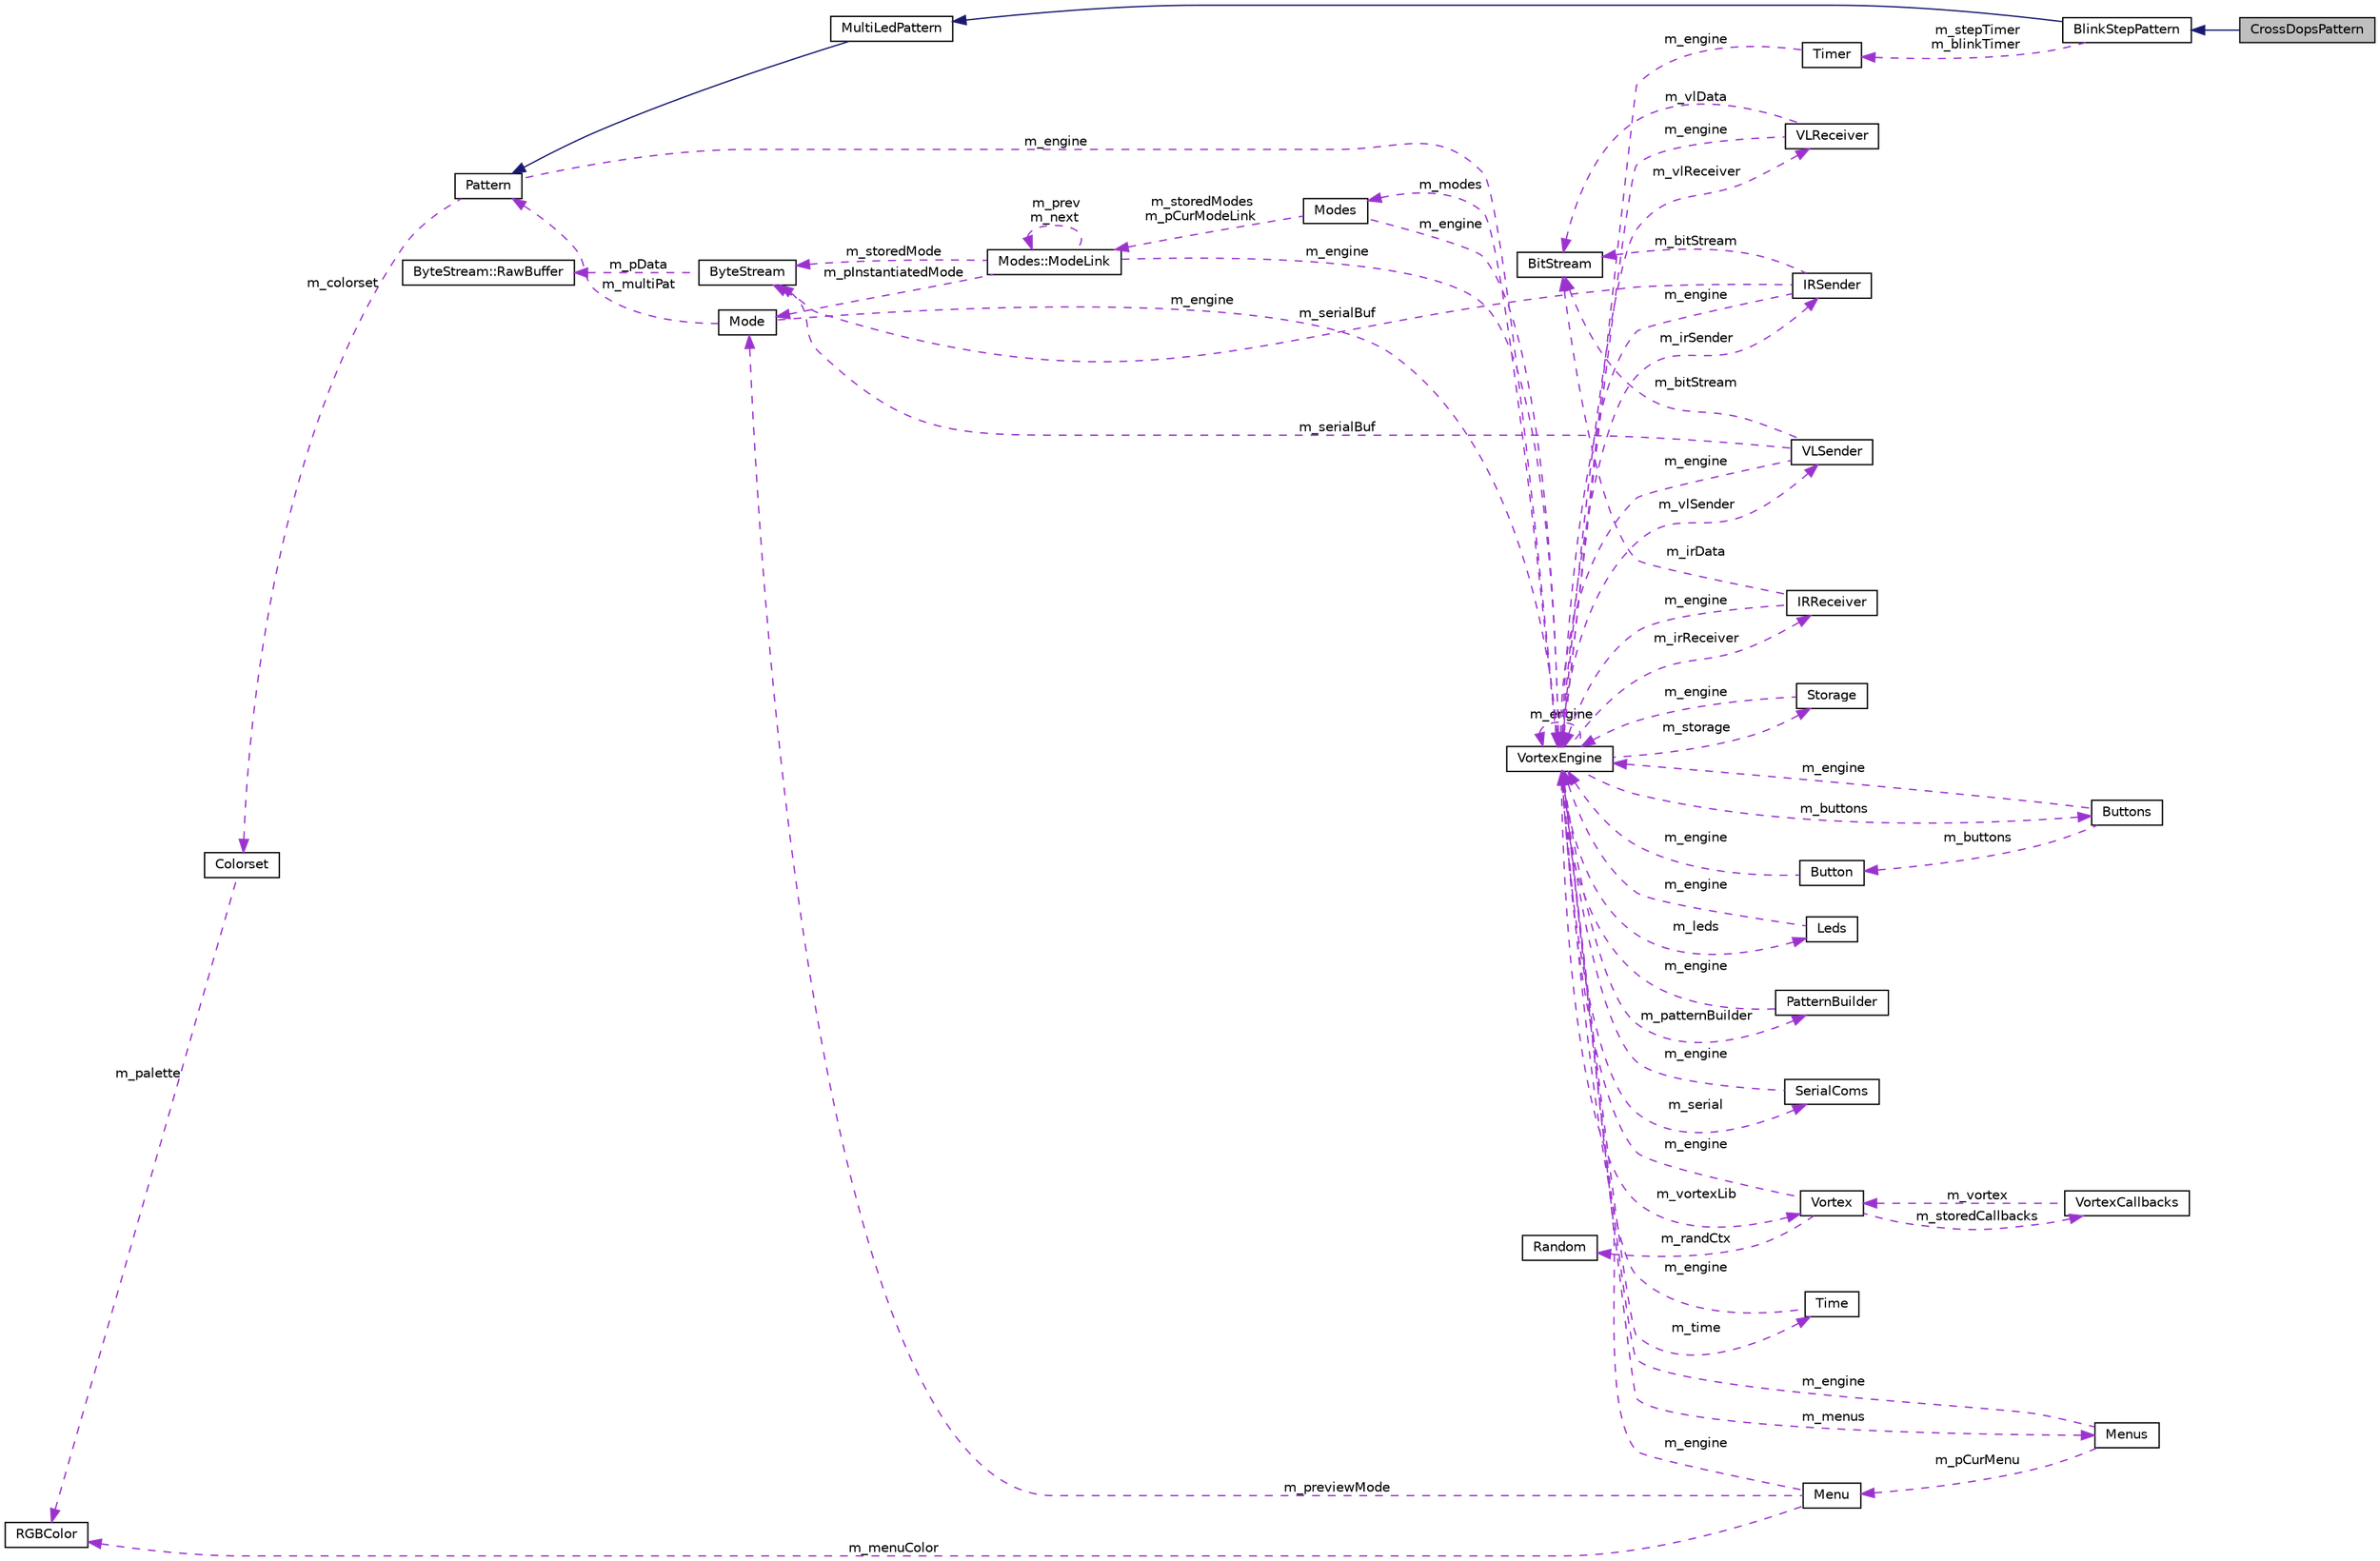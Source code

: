 digraph "CrossDopsPattern"
{
 // INTERACTIVE_SVG=YES
 // LATEX_PDF_SIZE
  bgcolor="transparent";
  edge [fontname="Helvetica",fontsize="10",labelfontname="Helvetica",labelfontsize="10"];
  node [fontname="Helvetica",fontsize="10",shape=record];
  rankdir="LR";
  Node1 [label="CrossDopsPattern",height=0.2,width=0.4,color="black", fillcolor="grey75", style="filled", fontcolor="black",tooltip=" "];
  Node2 -> Node1 [dir="back",color="midnightblue",fontsize="10",style="solid",fontname="Helvetica"];
  Node2 [label="BlinkStepPattern",height=0.2,width=0.4,color="black",URL="$classBlinkStepPattern.html",tooltip=" "];
  Node3 -> Node2 [dir="back",color="midnightblue",fontsize="10",style="solid",fontname="Helvetica"];
  Node3 [label="MultiLedPattern",height=0.2,width=0.4,color="black",URL="$classMultiLedPattern.html",tooltip=" "];
  Node4 -> Node3 [dir="back",color="midnightblue",fontsize="10",style="solid",fontname="Helvetica"];
  Node4 [label="Pattern",height=0.2,width=0.4,color="black",URL="$classPattern.html",tooltip=" "];
  Node5 -> Node4 [dir="back",color="darkorchid3",fontsize="10",style="dashed",label=" m_engine" ,fontname="Helvetica"];
  Node5 [label="VortexEngine",height=0.2,width=0.4,color="black",URL="$classVortexEngine.html",tooltip=" "];
  Node6 -> Node5 [dir="back",color="darkorchid3",fontsize="10",style="dashed",label=" m_vlReceiver" ,fontname="Helvetica"];
  Node6 [label="VLReceiver",height=0.2,width=0.4,color="black",URL="$classVLReceiver.html",tooltip=" "];
  Node5 -> Node6 [dir="back",color="darkorchid3",fontsize="10",style="dashed",label=" m_engine" ,fontname="Helvetica"];
  Node7 -> Node6 [dir="back",color="darkorchid3",fontsize="10",style="dashed",label=" m_vlData" ,fontname="Helvetica"];
  Node7 [label="BitStream",height=0.2,width=0.4,color="black",URL="$classBitStream.html",tooltip=" "];
  Node8 -> Node5 [dir="back",color="darkorchid3",fontsize="10",style="dashed",label=" m_storage" ,fontname="Helvetica"];
  Node8 [label="Storage",height=0.2,width=0.4,color="black",URL="$classStorage.html",tooltip=" "];
  Node5 -> Node8 [dir="back",color="darkorchid3",fontsize="10",style="dashed",label=" m_engine" ,fontname="Helvetica"];
  Node9 -> Node5 [dir="back",color="darkorchid3",fontsize="10",style="dashed",label=" m_irSender" ,fontname="Helvetica"];
  Node9 [label="IRSender",height=0.2,width=0.4,color="black",URL="$classIRSender.html",tooltip=" "];
  Node5 -> Node9 [dir="back",color="darkorchid3",fontsize="10",style="dashed",label=" m_engine" ,fontname="Helvetica"];
  Node7 -> Node9 [dir="back",color="darkorchid3",fontsize="10",style="dashed",label=" m_bitStream" ,fontname="Helvetica"];
  Node10 -> Node9 [dir="back",color="darkorchid3",fontsize="10",style="dashed",label=" m_serialBuf" ,fontname="Helvetica"];
  Node10 [label="ByteStream",height=0.2,width=0.4,color="black",URL="$classByteStream.html",tooltip=" "];
  Node11 -> Node10 [dir="back",color="darkorchid3",fontsize="10",style="dashed",label=" m_pData" ,fontname="Helvetica"];
  Node11 [label="ByteStream::RawBuffer",height=0.2,width=0.4,color="black",URL="$structByteStream_1_1RawBuffer.html",tooltip=" "];
  Node5 -> Node5 [dir="back",color="darkorchid3",fontsize="10",style="dashed",label=" m_engine" ,fontname="Helvetica"];
  Node12 -> Node5 [dir="back",color="darkorchid3",fontsize="10",style="dashed",label=" m_buttons" ,fontname="Helvetica"];
  Node12 [label="Buttons",height=0.2,width=0.4,color="black",URL="$classButtons.html",tooltip=" "];
  Node5 -> Node12 [dir="back",color="darkorchid3",fontsize="10",style="dashed",label=" m_engine" ,fontname="Helvetica"];
  Node13 -> Node12 [dir="back",color="darkorchid3",fontsize="10",style="dashed",label=" m_buttons" ,fontname="Helvetica"];
  Node13 [label="Button",height=0.2,width=0.4,color="black",URL="$classButton.html",tooltip=" "];
  Node5 -> Node13 [dir="back",color="darkorchid3",fontsize="10",style="dashed",label=" m_engine" ,fontname="Helvetica"];
  Node14 -> Node5 [dir="back",color="darkorchid3",fontsize="10",style="dashed",label=" m_leds" ,fontname="Helvetica"];
  Node14 [label="Leds",height=0.2,width=0.4,color="black",URL="$classLeds.html",tooltip=" "];
  Node5 -> Node14 [dir="back",color="darkorchid3",fontsize="10",style="dashed",label=" m_engine" ,fontname="Helvetica"];
  Node15 -> Node5 [dir="back",color="darkorchid3",fontsize="10",style="dashed",label=" m_patternBuilder" ,fontname="Helvetica"];
  Node15 [label="PatternBuilder",height=0.2,width=0.4,color="black",URL="$classPatternBuilder.html",tooltip=" "];
  Node5 -> Node15 [dir="back",color="darkorchid3",fontsize="10",style="dashed",label=" m_engine" ,fontname="Helvetica"];
  Node16 -> Node5 [dir="back",color="darkorchid3",fontsize="10",style="dashed",label=" m_vlSender" ,fontname="Helvetica"];
  Node16 [label="VLSender",height=0.2,width=0.4,color="black",URL="$classVLSender.html",tooltip=" "];
  Node5 -> Node16 [dir="back",color="darkorchid3",fontsize="10",style="dashed",label=" m_engine" ,fontname="Helvetica"];
  Node7 -> Node16 [dir="back",color="darkorchid3",fontsize="10",style="dashed",label=" m_bitStream" ,fontname="Helvetica"];
  Node10 -> Node16 [dir="back",color="darkorchid3",fontsize="10",style="dashed",label=" m_serialBuf" ,fontname="Helvetica"];
  Node17 -> Node5 [dir="back",color="darkorchid3",fontsize="10",style="dashed",label=" m_modes" ,fontname="Helvetica"];
  Node17 [label="Modes",height=0.2,width=0.4,color="black",URL="$classModes.html",tooltip=" "];
  Node5 -> Node17 [dir="back",color="darkorchid3",fontsize="10",style="dashed",label=" m_engine" ,fontname="Helvetica"];
  Node18 -> Node17 [dir="back",color="darkorchid3",fontsize="10",style="dashed",label=" m_storedModes\nm_pCurModeLink" ,fontname="Helvetica"];
  Node18 [label="Modes::ModeLink",height=0.2,width=0.4,color="black",URL="$classModes_1_1ModeLink.html",tooltip=" "];
  Node19 -> Node18 [dir="back",color="darkorchid3",fontsize="10",style="dashed",label=" m_pInstantiatedMode" ,fontname="Helvetica"];
  Node19 [label="Mode",height=0.2,width=0.4,color="black",URL="$classMode.html",tooltip=" "];
  Node5 -> Node19 [dir="back",color="darkorchid3",fontsize="10",style="dashed",label=" m_engine" ,fontname="Helvetica"];
  Node4 -> Node19 [dir="back",color="darkorchid3",fontsize="10",style="dashed",label=" m_multiPat" ,fontname="Helvetica"];
  Node5 -> Node18 [dir="back",color="darkorchid3",fontsize="10",style="dashed",label=" m_engine" ,fontname="Helvetica"];
  Node10 -> Node18 [dir="back",color="darkorchid3",fontsize="10",style="dashed",label=" m_storedMode" ,fontname="Helvetica"];
  Node18 -> Node18 [dir="back",color="darkorchid3",fontsize="10",style="dashed",label=" m_prev\nm_next" ,fontname="Helvetica"];
  Node20 -> Node5 [dir="back",color="darkorchid3",fontsize="10",style="dashed",label=" m_serial" ,fontname="Helvetica"];
  Node20 [label="SerialComs",height=0.2,width=0.4,color="black",URL="$classSerialComs.html",tooltip=" "];
  Node5 -> Node20 [dir="back",color="darkorchid3",fontsize="10",style="dashed",label=" m_engine" ,fontname="Helvetica"];
  Node21 -> Node5 [dir="back",color="darkorchid3",fontsize="10",style="dashed",label=" m_vortexLib" ,fontname="Helvetica"];
  Node21 [label="Vortex",height=0.2,width=0.4,color="black",URL="$classVortex.html",tooltip=" "];
  Node22 -> Node21 [dir="back",color="darkorchid3",fontsize="10",style="dashed",label=" m_randCtx" ,fontname="Helvetica"];
  Node22 [label="Random",height=0.2,width=0.4,color="black",URL="$classRandom.html",tooltip=" "];
  Node5 -> Node21 [dir="back",color="darkorchid3",fontsize="10",style="dashed",label=" m_engine" ,fontname="Helvetica"];
  Node23 -> Node21 [dir="back",color="darkorchid3",fontsize="10",style="dashed",label=" m_storedCallbacks" ,fontname="Helvetica"];
  Node23 [label="VortexCallbacks",height=0.2,width=0.4,color="black",URL="$classVortexCallbacks.html",tooltip=" "];
  Node21 -> Node23 [dir="back",color="darkorchid3",fontsize="10",style="dashed",label=" m_vortex" ,fontname="Helvetica"];
  Node24 -> Node5 [dir="back",color="darkorchid3",fontsize="10",style="dashed",label=" m_irReceiver" ,fontname="Helvetica"];
  Node24 [label="IRReceiver",height=0.2,width=0.4,color="black",URL="$classIRReceiver.html",tooltip=" "];
  Node5 -> Node24 [dir="back",color="darkorchid3",fontsize="10",style="dashed",label=" m_engine" ,fontname="Helvetica"];
  Node7 -> Node24 [dir="back",color="darkorchid3",fontsize="10",style="dashed",label=" m_irData" ,fontname="Helvetica"];
  Node25 -> Node5 [dir="back",color="darkorchid3",fontsize="10",style="dashed",label=" m_time" ,fontname="Helvetica"];
  Node25 [label="Time",height=0.2,width=0.4,color="black",URL="$classTime.html",tooltip=" "];
  Node5 -> Node25 [dir="back",color="darkorchid3",fontsize="10",style="dashed",label=" m_engine" ,fontname="Helvetica"];
  Node26 -> Node5 [dir="back",color="darkorchid3",fontsize="10",style="dashed",label=" m_menus" ,fontname="Helvetica"];
  Node26 [label="Menus",height=0.2,width=0.4,color="black",URL="$classMenus.html",tooltip=" "];
  Node5 -> Node26 [dir="back",color="darkorchid3",fontsize="10",style="dashed",label=" m_engine" ,fontname="Helvetica"];
  Node27 -> Node26 [dir="back",color="darkorchid3",fontsize="10",style="dashed",label=" m_pCurMenu" ,fontname="Helvetica"];
  Node27 [label="Menu",height=0.2,width=0.4,color="black",URL="$classMenu.html",tooltip=" "];
  Node19 -> Node27 [dir="back",color="darkorchid3",fontsize="10",style="dashed",label=" m_previewMode" ,fontname="Helvetica"];
  Node28 -> Node27 [dir="back",color="darkorchid3",fontsize="10",style="dashed",label=" m_menuColor" ,fontname="Helvetica"];
  Node28 [label="RGBColor",height=0.2,width=0.4,color="black",URL="$classRGBColor.html",tooltip=" "];
  Node5 -> Node27 [dir="back",color="darkorchid3",fontsize="10",style="dashed",label=" m_engine" ,fontname="Helvetica"];
  Node29 -> Node4 [dir="back",color="darkorchid3",fontsize="10",style="dashed",label=" m_colorset" ,fontname="Helvetica"];
  Node29 [label="Colorset",height=0.2,width=0.4,color="black",URL="$classColorset.html",tooltip=" "];
  Node28 -> Node29 [dir="back",color="darkorchid3",fontsize="10",style="dashed",label=" m_palette" ,fontname="Helvetica"];
  Node30 -> Node2 [dir="back",color="darkorchid3",fontsize="10",style="dashed",label=" m_stepTimer\nm_blinkTimer" ,fontname="Helvetica"];
  Node30 [label="Timer",height=0.2,width=0.4,color="black",URL="$classTimer.html",tooltip=" "];
  Node5 -> Node30 [dir="back",color="darkorchid3",fontsize="10",style="dashed",label=" m_engine" ,fontname="Helvetica"];
}
